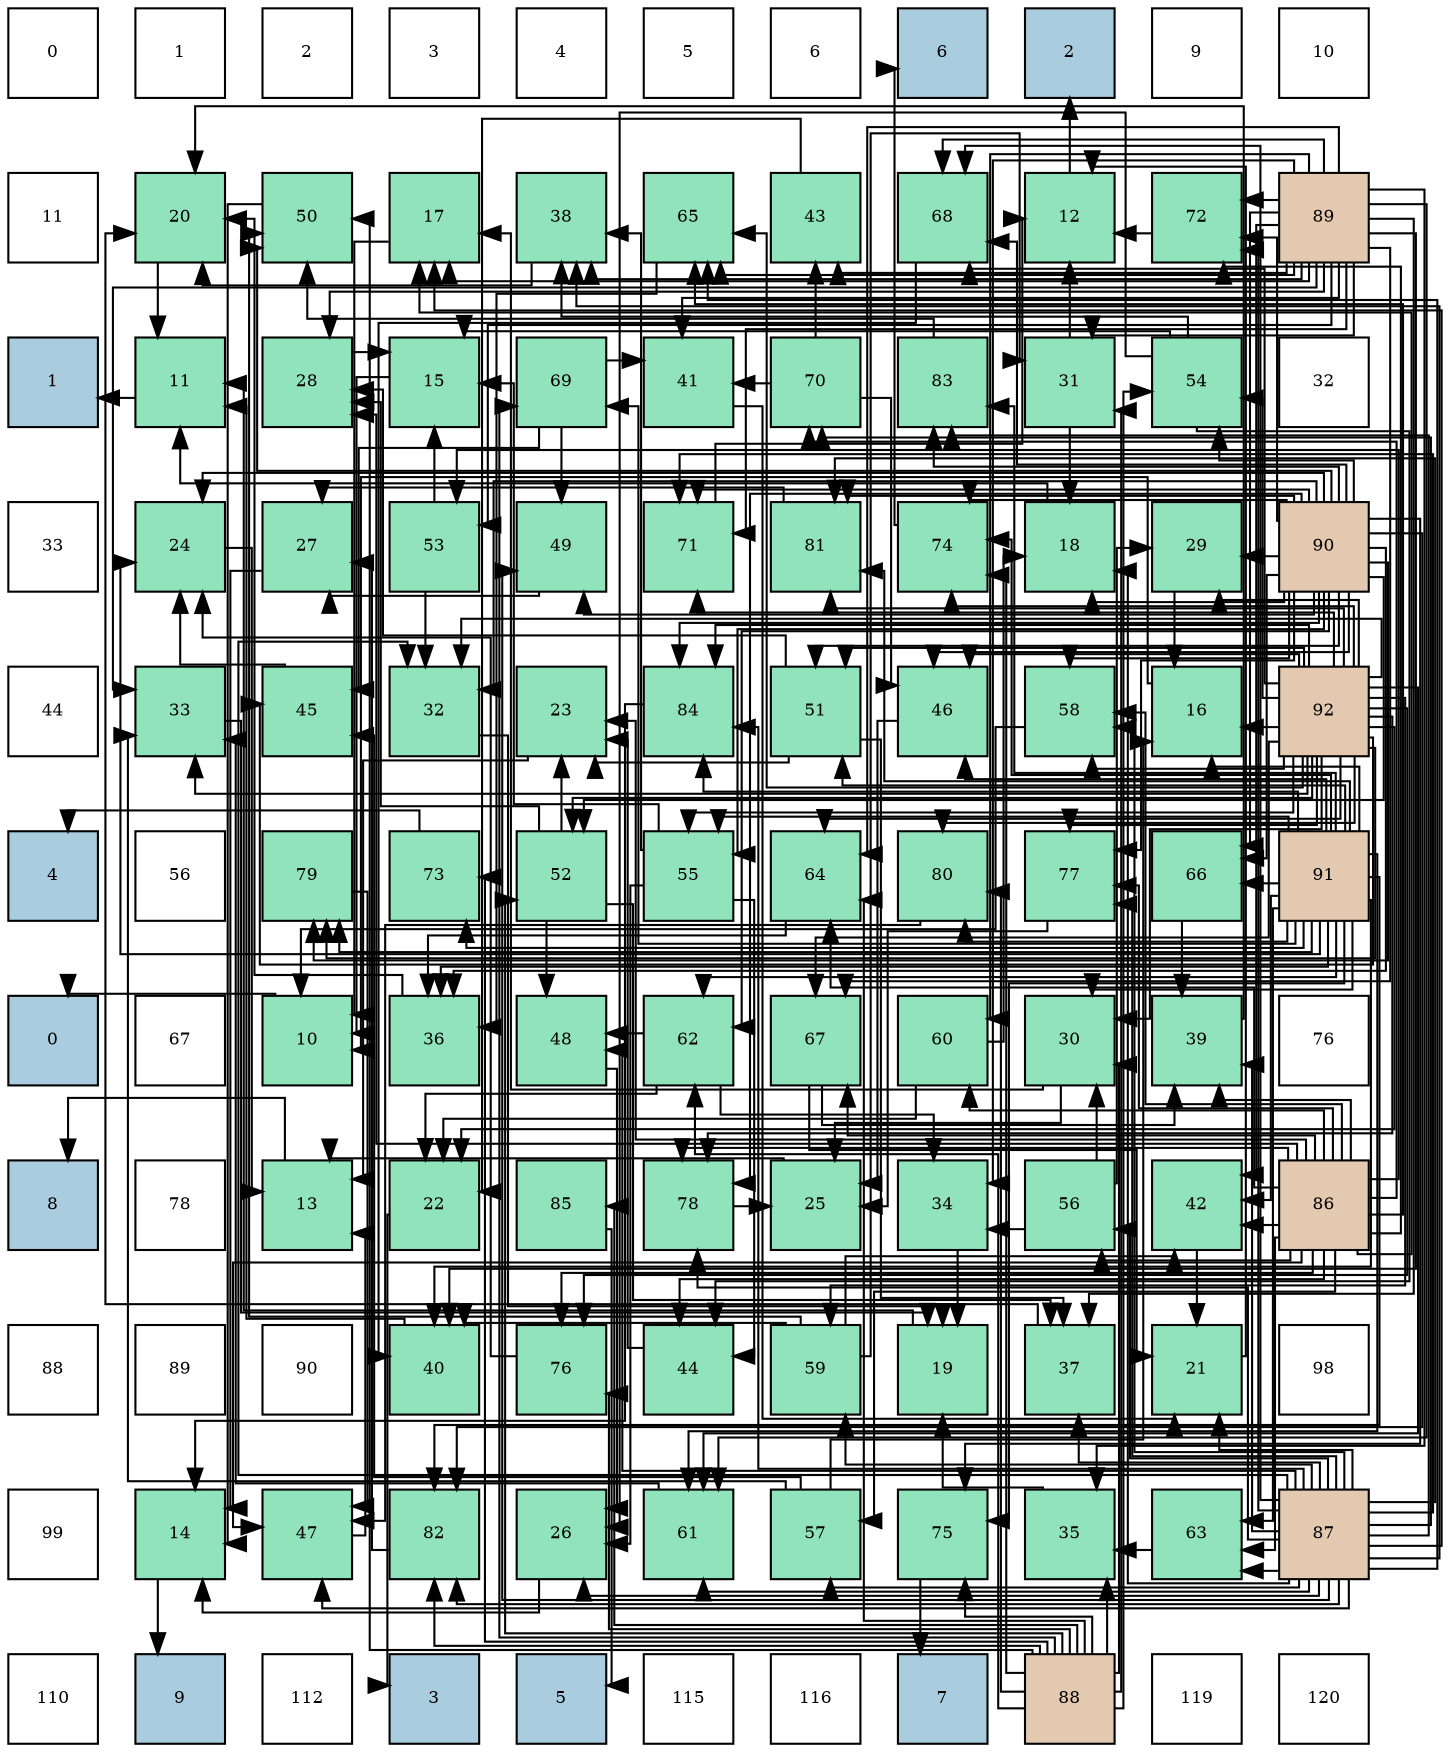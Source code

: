 digraph layout{
 rankdir=TB;
 splines=ortho;
 node [style=filled shape=square fixedsize=true width=0.6];
0[label="0", fontsize=8, fillcolor="#ffffff"];
1[label="1", fontsize=8, fillcolor="#ffffff"];
2[label="2", fontsize=8, fillcolor="#ffffff"];
3[label="3", fontsize=8, fillcolor="#ffffff"];
4[label="4", fontsize=8, fillcolor="#ffffff"];
5[label="5", fontsize=8, fillcolor="#ffffff"];
6[label="6", fontsize=8, fillcolor="#ffffff"];
7[label="6", fontsize=8, fillcolor="#a9ccde"];
8[label="2", fontsize=8, fillcolor="#a9ccde"];
9[label="9", fontsize=8, fillcolor="#ffffff"];
10[label="10", fontsize=8, fillcolor="#ffffff"];
11[label="11", fontsize=8, fillcolor="#ffffff"];
12[label="20", fontsize=8, fillcolor="#91e3bb"];
13[label="50", fontsize=8, fillcolor="#91e3bb"];
14[label="17", fontsize=8, fillcolor="#91e3bb"];
15[label="38", fontsize=8, fillcolor="#91e3bb"];
16[label="65", fontsize=8, fillcolor="#91e3bb"];
17[label="43", fontsize=8, fillcolor="#91e3bb"];
18[label="68", fontsize=8, fillcolor="#91e3bb"];
19[label="12", fontsize=8, fillcolor="#91e3bb"];
20[label="72", fontsize=8, fillcolor="#91e3bb"];
21[label="89", fontsize=8, fillcolor="#e3c9af"];
22[label="1", fontsize=8, fillcolor="#a9ccde"];
23[label="11", fontsize=8, fillcolor="#91e3bb"];
24[label="28", fontsize=8, fillcolor="#91e3bb"];
25[label="15", fontsize=8, fillcolor="#91e3bb"];
26[label="69", fontsize=8, fillcolor="#91e3bb"];
27[label="41", fontsize=8, fillcolor="#91e3bb"];
28[label="70", fontsize=8, fillcolor="#91e3bb"];
29[label="83", fontsize=8, fillcolor="#91e3bb"];
30[label="31", fontsize=8, fillcolor="#91e3bb"];
31[label="54", fontsize=8, fillcolor="#91e3bb"];
32[label="32", fontsize=8, fillcolor="#ffffff"];
33[label="33", fontsize=8, fillcolor="#ffffff"];
34[label="24", fontsize=8, fillcolor="#91e3bb"];
35[label="27", fontsize=8, fillcolor="#91e3bb"];
36[label="53", fontsize=8, fillcolor="#91e3bb"];
37[label="49", fontsize=8, fillcolor="#91e3bb"];
38[label="71", fontsize=8, fillcolor="#91e3bb"];
39[label="81", fontsize=8, fillcolor="#91e3bb"];
40[label="74", fontsize=8, fillcolor="#91e3bb"];
41[label="18", fontsize=8, fillcolor="#91e3bb"];
42[label="29", fontsize=8, fillcolor="#91e3bb"];
43[label="90", fontsize=8, fillcolor="#e3c9af"];
44[label="44", fontsize=8, fillcolor="#ffffff"];
45[label="33", fontsize=8, fillcolor="#91e3bb"];
46[label="45", fontsize=8, fillcolor="#91e3bb"];
47[label="32", fontsize=8, fillcolor="#91e3bb"];
48[label="23", fontsize=8, fillcolor="#91e3bb"];
49[label="84", fontsize=8, fillcolor="#91e3bb"];
50[label="51", fontsize=8, fillcolor="#91e3bb"];
51[label="46", fontsize=8, fillcolor="#91e3bb"];
52[label="58", fontsize=8, fillcolor="#91e3bb"];
53[label="16", fontsize=8, fillcolor="#91e3bb"];
54[label="92", fontsize=8, fillcolor="#e3c9af"];
55[label="4", fontsize=8, fillcolor="#a9ccde"];
56[label="56", fontsize=8, fillcolor="#ffffff"];
57[label="79", fontsize=8, fillcolor="#91e3bb"];
58[label="73", fontsize=8, fillcolor="#91e3bb"];
59[label="52", fontsize=8, fillcolor="#91e3bb"];
60[label="55", fontsize=8, fillcolor="#91e3bb"];
61[label="64", fontsize=8, fillcolor="#91e3bb"];
62[label="80", fontsize=8, fillcolor="#91e3bb"];
63[label="77", fontsize=8, fillcolor="#91e3bb"];
64[label="66", fontsize=8, fillcolor="#91e3bb"];
65[label="91", fontsize=8, fillcolor="#e3c9af"];
66[label="0", fontsize=8, fillcolor="#a9ccde"];
67[label="67", fontsize=8, fillcolor="#ffffff"];
68[label="10", fontsize=8, fillcolor="#91e3bb"];
69[label="36", fontsize=8, fillcolor="#91e3bb"];
70[label="48", fontsize=8, fillcolor="#91e3bb"];
71[label="62", fontsize=8, fillcolor="#91e3bb"];
72[label="67", fontsize=8, fillcolor="#91e3bb"];
73[label="60", fontsize=8, fillcolor="#91e3bb"];
74[label="30", fontsize=8, fillcolor="#91e3bb"];
75[label="39", fontsize=8, fillcolor="#91e3bb"];
76[label="76", fontsize=8, fillcolor="#ffffff"];
77[label="8", fontsize=8, fillcolor="#a9ccde"];
78[label="78", fontsize=8, fillcolor="#ffffff"];
79[label="13", fontsize=8, fillcolor="#91e3bb"];
80[label="22", fontsize=8, fillcolor="#91e3bb"];
81[label="85", fontsize=8, fillcolor="#91e3bb"];
82[label="78", fontsize=8, fillcolor="#91e3bb"];
83[label="25", fontsize=8, fillcolor="#91e3bb"];
84[label="34", fontsize=8, fillcolor="#91e3bb"];
85[label="56", fontsize=8, fillcolor="#91e3bb"];
86[label="42", fontsize=8, fillcolor="#91e3bb"];
87[label="86", fontsize=8, fillcolor="#e3c9af"];
88[label="88", fontsize=8, fillcolor="#ffffff"];
89[label="89", fontsize=8, fillcolor="#ffffff"];
90[label="90", fontsize=8, fillcolor="#ffffff"];
91[label="40", fontsize=8, fillcolor="#91e3bb"];
92[label="76", fontsize=8, fillcolor="#91e3bb"];
93[label="44", fontsize=8, fillcolor="#91e3bb"];
94[label="59", fontsize=8, fillcolor="#91e3bb"];
95[label="19", fontsize=8, fillcolor="#91e3bb"];
96[label="37", fontsize=8, fillcolor="#91e3bb"];
97[label="21", fontsize=8, fillcolor="#91e3bb"];
98[label="98", fontsize=8, fillcolor="#ffffff"];
99[label="99", fontsize=8, fillcolor="#ffffff"];
100[label="14", fontsize=8, fillcolor="#91e3bb"];
101[label="47", fontsize=8, fillcolor="#91e3bb"];
102[label="82", fontsize=8, fillcolor="#91e3bb"];
103[label="26", fontsize=8, fillcolor="#91e3bb"];
104[label="61", fontsize=8, fillcolor="#91e3bb"];
105[label="57", fontsize=8, fillcolor="#91e3bb"];
106[label="75", fontsize=8, fillcolor="#91e3bb"];
107[label="35", fontsize=8, fillcolor="#91e3bb"];
108[label="63", fontsize=8, fillcolor="#91e3bb"];
109[label="87", fontsize=8, fillcolor="#e3c9af"];
110[label="110", fontsize=8, fillcolor="#ffffff"];
111[label="9", fontsize=8, fillcolor="#a9ccde"];
112[label="112", fontsize=8, fillcolor="#ffffff"];
113[label="3", fontsize=8, fillcolor="#a9ccde"];
114[label="5", fontsize=8, fillcolor="#a9ccde"];
115[label="115", fontsize=8, fillcolor="#ffffff"];
116[label="116", fontsize=8, fillcolor="#ffffff"];
117[label="7", fontsize=8, fillcolor="#a9ccde"];
118[label="88", fontsize=8, fillcolor="#e3c9af"];
119[label="119", fontsize=8, fillcolor="#ffffff"];
120[label="120", fontsize=8, fillcolor="#ffffff"];
edge [constraint=false, style=vis];68 -> 66;
23 -> 22;
19 -> 8;
79 -> 77;
100 -> 111;
25 -> 68;
53 -> 68;
14 -> 68;
41 -> 23;
95 -> 23;
12 -> 23;
97 -> 19;
80 -> 113;
48 -> 79;
34 -> 79;
83 -> 79;
103 -> 100;
35 -> 100;
24 -> 25;
42 -> 53;
74 -> 14;
74 -> 83;
30 -> 19;
30 -> 41;
47 -> 95;
45 -> 95;
84 -> 95;
107 -> 95;
69 -> 12;
96 -> 12;
15 -> 12;
75 -> 12;
91 -> 23;
27 -> 97;
86 -> 97;
17 -> 80;
93 -> 48;
46 -> 34;
51 -> 83;
101 -> 79;
70 -> 103;
37 -> 35;
13 -> 100;
50 -> 48;
50 -> 24;
50 -> 96;
59 -> 48;
59 -> 24;
59 -> 96;
59 -> 70;
36 -> 25;
36 -> 47;
31 -> 25;
31 -> 103;
31 -> 15;
31 -> 93;
60 -> 25;
60 -> 103;
60 -> 15;
60 -> 93;
85 -> 42;
85 -> 74;
85 -> 84;
105 -> 53;
105 -> 45;
105 -> 46;
52 -> 68;
94 -> 30;
94 -> 91;
94 -> 86;
94 -> 13;
73 -> 41;
73 -> 80;
104 -> 45;
71 -> 80;
71 -> 84;
71 -> 70;
108 -> 107;
61 -> 69;
16 -> 69;
64 -> 75;
72 -> 97;
72 -> 75;
18 -> 91;
26 -> 27;
26 -> 46;
26 -> 37;
28 -> 27;
28 -> 17;
28 -> 51;
38 -> 19;
20 -> 19;
58 -> 55;
40 -> 7;
106 -> 117;
92 -> 34;
63 -> 83;
82 -> 83;
57 -> 101;
62 -> 101;
39 -> 35;
102 -> 35;
29 -> 13;
49 -> 100;
81 -> 114;
87 -> 14;
87 -> 48;
87 -> 24;
87 -> 75;
87 -> 86;
87 -> 93;
87 -> 101;
87 -> 36;
87 -> 85;
87 -> 105;
87 -> 52;
87 -> 73;
87 -> 108;
87 -> 61;
87 -> 16;
87 -> 72;
87 -> 28;
87 -> 20;
87 -> 92;
87 -> 63;
87 -> 82;
109 -> 14;
109 -> 41;
109 -> 97;
109 -> 103;
109 -> 47;
109 -> 96;
109 -> 15;
109 -> 75;
109 -> 101;
109 -> 70;
109 -> 37;
109 -> 85;
109 -> 105;
109 -> 52;
109 -> 94;
109 -> 104;
109 -> 108;
109 -> 16;
109 -> 18;
109 -> 28;
109 -> 38;
109 -> 20;
109 -> 63;
109 -> 82;
109 -> 39;
109 -> 102;
109 -> 29;
109 -> 49;
118 -> 74;
118 -> 30;
118 -> 107;
118 -> 13;
118 -> 59;
118 -> 31;
118 -> 71;
118 -> 61;
118 -> 26;
118 -> 58;
118 -> 40;
118 -> 106;
118 -> 92;
118 -> 62;
118 -> 102;
118 -> 81;
21 -> 14;
21 -> 24;
21 -> 30;
21 -> 45;
21 -> 84;
21 -> 107;
21 -> 96;
21 -> 15;
21 -> 91;
21 -> 27;
21 -> 86;
21 -> 17;
21 -> 36;
21 -> 73;
21 -> 104;
21 -> 61;
21 -> 16;
21 -> 64;
21 -> 72;
21 -> 18;
21 -> 38;
21 -> 20;
43 -> 41;
43 -> 34;
43 -> 42;
43 -> 47;
43 -> 69;
43 -> 51;
43 -> 37;
43 -> 13;
43 -> 50;
43 -> 59;
43 -> 31;
43 -> 60;
43 -> 52;
43 -> 71;
43 -> 64;
43 -> 18;
43 -> 38;
43 -> 20;
43 -> 40;
43 -> 106;
43 -> 63;
43 -> 82;
43 -> 57;
43 -> 39;
43 -> 102;
43 -> 29;
43 -> 49;
65 -> 53;
65 -> 34;
65 -> 74;
65 -> 69;
65 -> 91;
65 -> 86;
65 -> 51;
65 -> 50;
65 -> 60;
65 -> 104;
65 -> 71;
65 -> 108;
65 -> 64;
65 -> 26;
65 -> 58;
65 -> 40;
65 -> 106;
65 -> 57;
65 -> 62;
65 -> 39;
65 -> 102;
65 -> 29;
65 -> 49;
54 -> 53;
54 -> 80;
54 -> 42;
54 -> 74;
54 -> 47;
54 -> 45;
54 -> 46;
54 -> 51;
54 -> 50;
54 -> 59;
54 -> 31;
54 -> 60;
54 -> 52;
54 -> 94;
54 -> 104;
54 -> 61;
54 -> 16;
54 -> 72;
54 -> 18;
54 -> 38;
54 -> 40;
54 -> 92;
54 -> 63;
54 -> 82;
54 -> 57;
54 -> 62;
54 -> 39;
54 -> 49;
edge [constraint=true, style=invis];
0 -> 11 -> 22 -> 33 -> 44 -> 55 -> 66 -> 77 -> 88 -> 99 -> 110;
1 -> 12 -> 23 -> 34 -> 45 -> 56 -> 67 -> 78 -> 89 -> 100 -> 111;
2 -> 13 -> 24 -> 35 -> 46 -> 57 -> 68 -> 79 -> 90 -> 101 -> 112;
3 -> 14 -> 25 -> 36 -> 47 -> 58 -> 69 -> 80 -> 91 -> 102 -> 113;
4 -> 15 -> 26 -> 37 -> 48 -> 59 -> 70 -> 81 -> 92 -> 103 -> 114;
5 -> 16 -> 27 -> 38 -> 49 -> 60 -> 71 -> 82 -> 93 -> 104 -> 115;
6 -> 17 -> 28 -> 39 -> 50 -> 61 -> 72 -> 83 -> 94 -> 105 -> 116;
7 -> 18 -> 29 -> 40 -> 51 -> 62 -> 73 -> 84 -> 95 -> 106 -> 117;
8 -> 19 -> 30 -> 41 -> 52 -> 63 -> 74 -> 85 -> 96 -> 107 -> 118;
9 -> 20 -> 31 -> 42 -> 53 -> 64 -> 75 -> 86 -> 97 -> 108 -> 119;
10 -> 21 -> 32 -> 43 -> 54 -> 65 -> 76 -> 87 -> 98 -> 109 -> 120;
rank = same {0 -> 1 -> 2 -> 3 -> 4 -> 5 -> 6 -> 7 -> 8 -> 9 -> 10};
rank = same {11 -> 12 -> 13 -> 14 -> 15 -> 16 -> 17 -> 18 -> 19 -> 20 -> 21};
rank = same {22 -> 23 -> 24 -> 25 -> 26 -> 27 -> 28 -> 29 -> 30 -> 31 -> 32};
rank = same {33 -> 34 -> 35 -> 36 -> 37 -> 38 -> 39 -> 40 -> 41 -> 42 -> 43};
rank = same {44 -> 45 -> 46 -> 47 -> 48 -> 49 -> 50 -> 51 -> 52 -> 53 -> 54};
rank = same {55 -> 56 -> 57 -> 58 -> 59 -> 60 -> 61 -> 62 -> 63 -> 64 -> 65};
rank = same {66 -> 67 -> 68 -> 69 -> 70 -> 71 -> 72 -> 73 -> 74 -> 75 -> 76};
rank = same {77 -> 78 -> 79 -> 80 -> 81 -> 82 -> 83 -> 84 -> 85 -> 86 -> 87};
rank = same {88 -> 89 -> 90 -> 91 -> 92 -> 93 -> 94 -> 95 -> 96 -> 97 -> 98};
rank = same {99 -> 100 -> 101 -> 102 -> 103 -> 104 -> 105 -> 106 -> 107 -> 108 -> 109};
rank = same {110 -> 111 -> 112 -> 113 -> 114 -> 115 -> 116 -> 117 -> 118 -> 119 -> 120};
}